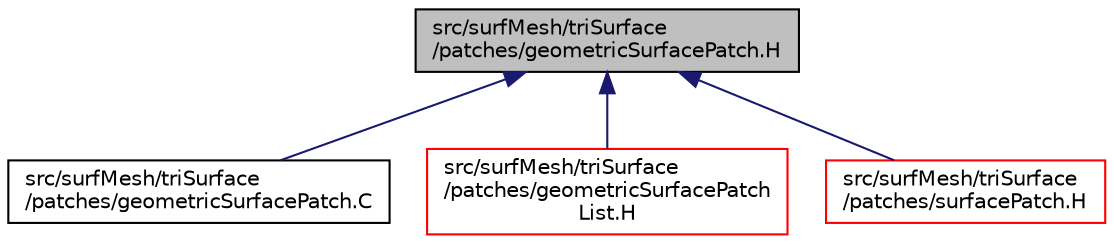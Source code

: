 digraph "src/surfMesh/triSurface/patches/geometricSurfacePatch.H"
{
  bgcolor="transparent";
  edge [fontname="Helvetica",fontsize="10",labelfontname="Helvetica",labelfontsize="10"];
  node [fontname="Helvetica",fontsize="10",shape=record];
  Node1 [label="src/surfMesh/triSurface\l/patches/geometricSurfacePatch.H",height=0.2,width=0.4,color="black", fillcolor="grey75", style="filled" fontcolor="black"];
  Node1 -> Node2 [dir="back",color="midnightblue",fontsize="10",style="solid",fontname="Helvetica"];
  Node2 [label="src/surfMesh/triSurface\l/patches/geometricSurfacePatch.C",height=0.2,width=0.4,color="black",URL="$geometricSurfacePatch_8C.html"];
  Node1 -> Node3 [dir="back",color="midnightblue",fontsize="10",style="solid",fontname="Helvetica"];
  Node3 [label="src/surfMesh/triSurface\l/patches/geometricSurfacePatch\lList.H",height=0.2,width=0.4,color="red",URL="$geometricSurfacePatchList_8H.html"];
  Node1 -> Node4 [dir="back",color="midnightblue",fontsize="10",style="solid",fontname="Helvetica"];
  Node4 [label="src/surfMesh/triSurface\l/patches/surfacePatch.H",height=0.2,width=0.4,color="red",URL="$surfacePatch_8H.html"];
}
